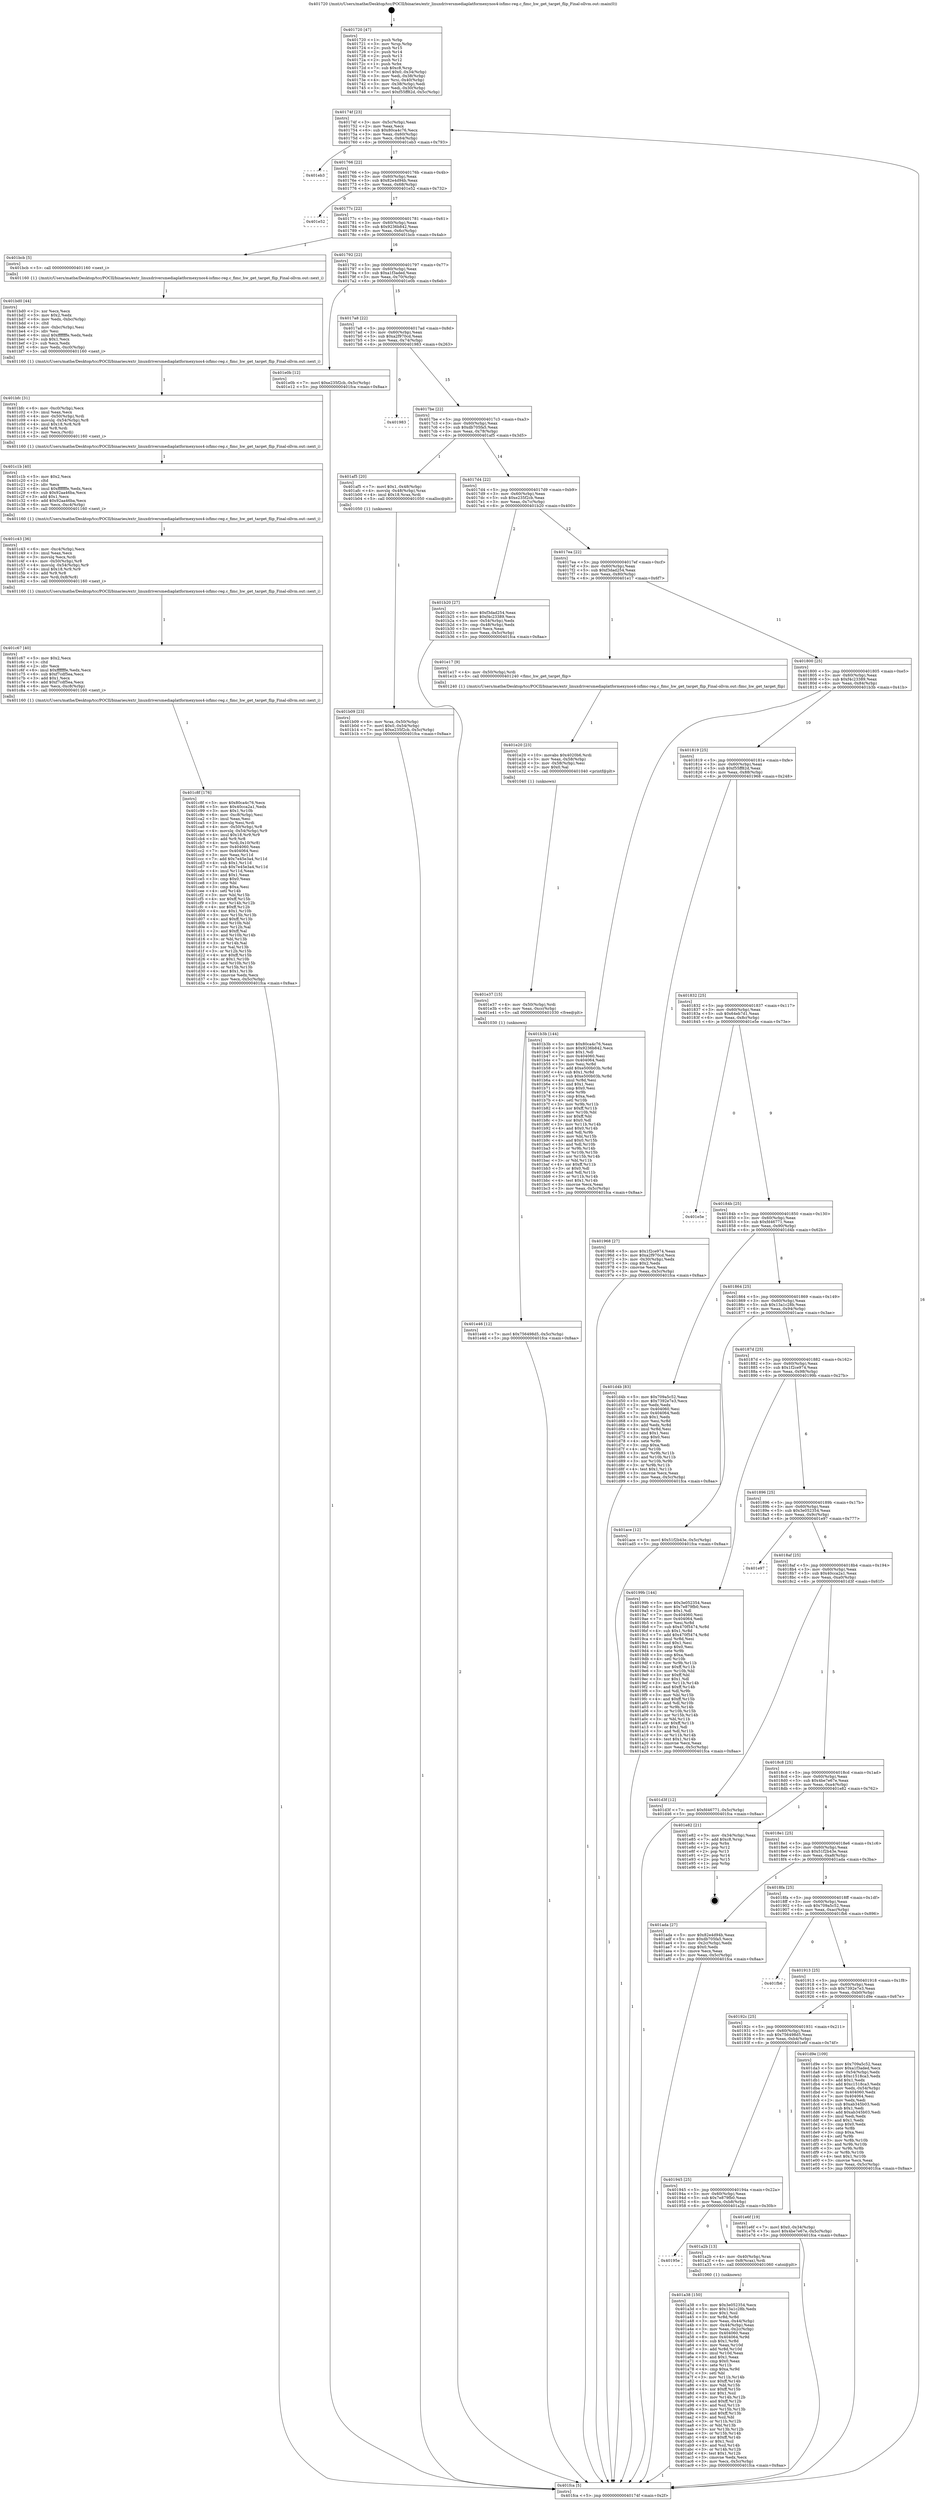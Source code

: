 digraph "0x401720" {
  label = "0x401720 (/mnt/c/Users/mathe/Desktop/tcc/POCII/binaries/extr_linuxdriversmediaplatformexynos4-isfimc-reg.c_fimc_hw_get_target_flip_Final-ollvm.out::main(0))"
  labelloc = "t"
  node[shape=record]

  Entry [label="",width=0.3,height=0.3,shape=circle,fillcolor=black,style=filled]
  "0x40174f" [label="{
     0x40174f [23]\l
     | [instrs]\l
     &nbsp;&nbsp;0x40174f \<+3\>: mov -0x5c(%rbp),%eax\l
     &nbsp;&nbsp;0x401752 \<+2\>: mov %eax,%ecx\l
     &nbsp;&nbsp;0x401754 \<+6\>: sub $0x80ca4c76,%ecx\l
     &nbsp;&nbsp;0x40175a \<+3\>: mov %eax,-0x60(%rbp)\l
     &nbsp;&nbsp;0x40175d \<+3\>: mov %ecx,-0x64(%rbp)\l
     &nbsp;&nbsp;0x401760 \<+6\>: je 0000000000401eb3 \<main+0x793\>\l
  }"]
  "0x401eb3" [label="{
     0x401eb3\l
  }", style=dashed]
  "0x401766" [label="{
     0x401766 [22]\l
     | [instrs]\l
     &nbsp;&nbsp;0x401766 \<+5\>: jmp 000000000040176b \<main+0x4b\>\l
     &nbsp;&nbsp;0x40176b \<+3\>: mov -0x60(%rbp),%eax\l
     &nbsp;&nbsp;0x40176e \<+5\>: sub $0x82e4d94b,%eax\l
     &nbsp;&nbsp;0x401773 \<+3\>: mov %eax,-0x68(%rbp)\l
     &nbsp;&nbsp;0x401776 \<+6\>: je 0000000000401e52 \<main+0x732\>\l
  }"]
  Exit [label="",width=0.3,height=0.3,shape=circle,fillcolor=black,style=filled,peripheries=2]
  "0x401e52" [label="{
     0x401e52\l
  }", style=dashed]
  "0x40177c" [label="{
     0x40177c [22]\l
     | [instrs]\l
     &nbsp;&nbsp;0x40177c \<+5\>: jmp 0000000000401781 \<main+0x61\>\l
     &nbsp;&nbsp;0x401781 \<+3\>: mov -0x60(%rbp),%eax\l
     &nbsp;&nbsp;0x401784 \<+5\>: sub $0x9236b842,%eax\l
     &nbsp;&nbsp;0x401789 \<+3\>: mov %eax,-0x6c(%rbp)\l
     &nbsp;&nbsp;0x40178c \<+6\>: je 0000000000401bcb \<main+0x4ab\>\l
  }"]
  "0x401e46" [label="{
     0x401e46 [12]\l
     | [instrs]\l
     &nbsp;&nbsp;0x401e46 \<+7\>: movl $0x756498d5,-0x5c(%rbp)\l
     &nbsp;&nbsp;0x401e4d \<+5\>: jmp 0000000000401fca \<main+0x8aa\>\l
  }"]
  "0x401bcb" [label="{
     0x401bcb [5]\l
     | [instrs]\l
     &nbsp;&nbsp;0x401bcb \<+5\>: call 0000000000401160 \<next_i\>\l
     | [calls]\l
     &nbsp;&nbsp;0x401160 \{1\} (/mnt/c/Users/mathe/Desktop/tcc/POCII/binaries/extr_linuxdriversmediaplatformexynos4-isfimc-reg.c_fimc_hw_get_target_flip_Final-ollvm.out::next_i)\l
  }"]
  "0x401792" [label="{
     0x401792 [22]\l
     | [instrs]\l
     &nbsp;&nbsp;0x401792 \<+5\>: jmp 0000000000401797 \<main+0x77\>\l
     &nbsp;&nbsp;0x401797 \<+3\>: mov -0x60(%rbp),%eax\l
     &nbsp;&nbsp;0x40179a \<+5\>: sub $0xa1f3aded,%eax\l
     &nbsp;&nbsp;0x40179f \<+3\>: mov %eax,-0x70(%rbp)\l
     &nbsp;&nbsp;0x4017a2 \<+6\>: je 0000000000401e0b \<main+0x6eb\>\l
  }"]
  "0x401e37" [label="{
     0x401e37 [15]\l
     | [instrs]\l
     &nbsp;&nbsp;0x401e37 \<+4\>: mov -0x50(%rbp),%rdi\l
     &nbsp;&nbsp;0x401e3b \<+6\>: mov %eax,-0xcc(%rbp)\l
     &nbsp;&nbsp;0x401e41 \<+5\>: call 0000000000401030 \<free@plt\>\l
     | [calls]\l
     &nbsp;&nbsp;0x401030 \{1\} (unknown)\l
  }"]
  "0x401e0b" [label="{
     0x401e0b [12]\l
     | [instrs]\l
     &nbsp;&nbsp;0x401e0b \<+7\>: movl $0xe235f2cb,-0x5c(%rbp)\l
     &nbsp;&nbsp;0x401e12 \<+5\>: jmp 0000000000401fca \<main+0x8aa\>\l
  }"]
  "0x4017a8" [label="{
     0x4017a8 [22]\l
     | [instrs]\l
     &nbsp;&nbsp;0x4017a8 \<+5\>: jmp 00000000004017ad \<main+0x8d\>\l
     &nbsp;&nbsp;0x4017ad \<+3\>: mov -0x60(%rbp),%eax\l
     &nbsp;&nbsp;0x4017b0 \<+5\>: sub $0xa2f970cd,%eax\l
     &nbsp;&nbsp;0x4017b5 \<+3\>: mov %eax,-0x74(%rbp)\l
     &nbsp;&nbsp;0x4017b8 \<+6\>: je 0000000000401983 \<main+0x263\>\l
  }"]
  "0x401e20" [label="{
     0x401e20 [23]\l
     | [instrs]\l
     &nbsp;&nbsp;0x401e20 \<+10\>: movabs $0x4020b6,%rdi\l
     &nbsp;&nbsp;0x401e2a \<+3\>: mov %eax,-0x58(%rbp)\l
     &nbsp;&nbsp;0x401e2d \<+3\>: mov -0x58(%rbp),%esi\l
     &nbsp;&nbsp;0x401e30 \<+2\>: mov $0x0,%al\l
     &nbsp;&nbsp;0x401e32 \<+5\>: call 0000000000401040 \<printf@plt\>\l
     | [calls]\l
     &nbsp;&nbsp;0x401040 \{1\} (unknown)\l
  }"]
  "0x401983" [label="{
     0x401983\l
  }", style=dashed]
  "0x4017be" [label="{
     0x4017be [22]\l
     | [instrs]\l
     &nbsp;&nbsp;0x4017be \<+5\>: jmp 00000000004017c3 \<main+0xa3\>\l
     &nbsp;&nbsp;0x4017c3 \<+3\>: mov -0x60(%rbp),%eax\l
     &nbsp;&nbsp;0x4017c6 \<+5\>: sub $0xdb705fa5,%eax\l
     &nbsp;&nbsp;0x4017cb \<+3\>: mov %eax,-0x78(%rbp)\l
     &nbsp;&nbsp;0x4017ce \<+6\>: je 0000000000401af5 \<main+0x3d5\>\l
  }"]
  "0x401c8f" [label="{
     0x401c8f [176]\l
     | [instrs]\l
     &nbsp;&nbsp;0x401c8f \<+5\>: mov $0x80ca4c76,%ecx\l
     &nbsp;&nbsp;0x401c94 \<+5\>: mov $0x40cca2a1,%edx\l
     &nbsp;&nbsp;0x401c99 \<+3\>: mov $0x1,%r10b\l
     &nbsp;&nbsp;0x401c9c \<+6\>: mov -0xc8(%rbp),%esi\l
     &nbsp;&nbsp;0x401ca2 \<+3\>: imul %eax,%esi\l
     &nbsp;&nbsp;0x401ca5 \<+3\>: movslq %esi,%rdi\l
     &nbsp;&nbsp;0x401ca8 \<+4\>: mov -0x50(%rbp),%r8\l
     &nbsp;&nbsp;0x401cac \<+4\>: movslq -0x54(%rbp),%r9\l
     &nbsp;&nbsp;0x401cb0 \<+4\>: imul $0x18,%r9,%r9\l
     &nbsp;&nbsp;0x401cb4 \<+3\>: add %r9,%r8\l
     &nbsp;&nbsp;0x401cb7 \<+4\>: mov %rdi,0x10(%r8)\l
     &nbsp;&nbsp;0x401cbb \<+7\>: mov 0x404060,%eax\l
     &nbsp;&nbsp;0x401cc2 \<+7\>: mov 0x404064,%esi\l
     &nbsp;&nbsp;0x401cc9 \<+3\>: mov %eax,%r11d\l
     &nbsp;&nbsp;0x401ccc \<+7\>: add $0x7e45e3a4,%r11d\l
     &nbsp;&nbsp;0x401cd3 \<+4\>: sub $0x1,%r11d\l
     &nbsp;&nbsp;0x401cd7 \<+7\>: sub $0x7e45e3a4,%r11d\l
     &nbsp;&nbsp;0x401cde \<+4\>: imul %r11d,%eax\l
     &nbsp;&nbsp;0x401ce2 \<+3\>: and $0x1,%eax\l
     &nbsp;&nbsp;0x401ce5 \<+3\>: cmp $0x0,%eax\l
     &nbsp;&nbsp;0x401ce8 \<+3\>: sete %bl\l
     &nbsp;&nbsp;0x401ceb \<+3\>: cmp $0xa,%esi\l
     &nbsp;&nbsp;0x401cee \<+4\>: setl %r14b\l
     &nbsp;&nbsp;0x401cf2 \<+3\>: mov %bl,%r15b\l
     &nbsp;&nbsp;0x401cf5 \<+4\>: xor $0xff,%r15b\l
     &nbsp;&nbsp;0x401cf9 \<+3\>: mov %r14b,%r12b\l
     &nbsp;&nbsp;0x401cfc \<+4\>: xor $0xff,%r12b\l
     &nbsp;&nbsp;0x401d00 \<+4\>: xor $0x1,%r10b\l
     &nbsp;&nbsp;0x401d04 \<+3\>: mov %r15b,%r13b\l
     &nbsp;&nbsp;0x401d07 \<+4\>: and $0xff,%r13b\l
     &nbsp;&nbsp;0x401d0b \<+3\>: and %r10b,%bl\l
     &nbsp;&nbsp;0x401d0e \<+3\>: mov %r12b,%al\l
     &nbsp;&nbsp;0x401d11 \<+2\>: and $0xff,%al\l
     &nbsp;&nbsp;0x401d13 \<+3\>: and %r10b,%r14b\l
     &nbsp;&nbsp;0x401d16 \<+3\>: or %bl,%r13b\l
     &nbsp;&nbsp;0x401d19 \<+3\>: or %r14b,%al\l
     &nbsp;&nbsp;0x401d1c \<+3\>: xor %al,%r13b\l
     &nbsp;&nbsp;0x401d1f \<+3\>: or %r12b,%r15b\l
     &nbsp;&nbsp;0x401d22 \<+4\>: xor $0xff,%r15b\l
     &nbsp;&nbsp;0x401d26 \<+4\>: or $0x1,%r10b\l
     &nbsp;&nbsp;0x401d2a \<+3\>: and %r10b,%r15b\l
     &nbsp;&nbsp;0x401d2d \<+3\>: or %r15b,%r13b\l
     &nbsp;&nbsp;0x401d30 \<+4\>: test $0x1,%r13b\l
     &nbsp;&nbsp;0x401d34 \<+3\>: cmovne %edx,%ecx\l
     &nbsp;&nbsp;0x401d37 \<+3\>: mov %ecx,-0x5c(%rbp)\l
     &nbsp;&nbsp;0x401d3a \<+5\>: jmp 0000000000401fca \<main+0x8aa\>\l
  }"]
  "0x401af5" [label="{
     0x401af5 [20]\l
     | [instrs]\l
     &nbsp;&nbsp;0x401af5 \<+7\>: movl $0x1,-0x48(%rbp)\l
     &nbsp;&nbsp;0x401afc \<+4\>: movslq -0x48(%rbp),%rax\l
     &nbsp;&nbsp;0x401b00 \<+4\>: imul $0x18,%rax,%rdi\l
     &nbsp;&nbsp;0x401b04 \<+5\>: call 0000000000401050 \<malloc@plt\>\l
     | [calls]\l
     &nbsp;&nbsp;0x401050 \{1\} (unknown)\l
  }"]
  "0x4017d4" [label="{
     0x4017d4 [22]\l
     | [instrs]\l
     &nbsp;&nbsp;0x4017d4 \<+5\>: jmp 00000000004017d9 \<main+0xb9\>\l
     &nbsp;&nbsp;0x4017d9 \<+3\>: mov -0x60(%rbp),%eax\l
     &nbsp;&nbsp;0x4017dc \<+5\>: sub $0xe235f2cb,%eax\l
     &nbsp;&nbsp;0x4017e1 \<+3\>: mov %eax,-0x7c(%rbp)\l
     &nbsp;&nbsp;0x4017e4 \<+6\>: je 0000000000401b20 \<main+0x400\>\l
  }"]
  "0x401c67" [label="{
     0x401c67 [40]\l
     | [instrs]\l
     &nbsp;&nbsp;0x401c67 \<+5\>: mov $0x2,%ecx\l
     &nbsp;&nbsp;0x401c6c \<+1\>: cltd\l
     &nbsp;&nbsp;0x401c6d \<+2\>: idiv %ecx\l
     &nbsp;&nbsp;0x401c6f \<+6\>: imul $0xfffffffe,%edx,%ecx\l
     &nbsp;&nbsp;0x401c75 \<+6\>: sub $0xf7cdf5ea,%ecx\l
     &nbsp;&nbsp;0x401c7b \<+3\>: add $0x1,%ecx\l
     &nbsp;&nbsp;0x401c7e \<+6\>: add $0xf7cdf5ea,%ecx\l
     &nbsp;&nbsp;0x401c84 \<+6\>: mov %ecx,-0xc8(%rbp)\l
     &nbsp;&nbsp;0x401c8a \<+5\>: call 0000000000401160 \<next_i\>\l
     | [calls]\l
     &nbsp;&nbsp;0x401160 \{1\} (/mnt/c/Users/mathe/Desktop/tcc/POCII/binaries/extr_linuxdriversmediaplatformexynos4-isfimc-reg.c_fimc_hw_get_target_flip_Final-ollvm.out::next_i)\l
  }"]
  "0x401b20" [label="{
     0x401b20 [27]\l
     | [instrs]\l
     &nbsp;&nbsp;0x401b20 \<+5\>: mov $0xf3dad254,%eax\l
     &nbsp;&nbsp;0x401b25 \<+5\>: mov $0xf4c23389,%ecx\l
     &nbsp;&nbsp;0x401b2a \<+3\>: mov -0x54(%rbp),%edx\l
     &nbsp;&nbsp;0x401b2d \<+3\>: cmp -0x48(%rbp),%edx\l
     &nbsp;&nbsp;0x401b30 \<+3\>: cmovl %ecx,%eax\l
     &nbsp;&nbsp;0x401b33 \<+3\>: mov %eax,-0x5c(%rbp)\l
     &nbsp;&nbsp;0x401b36 \<+5\>: jmp 0000000000401fca \<main+0x8aa\>\l
  }"]
  "0x4017ea" [label="{
     0x4017ea [22]\l
     | [instrs]\l
     &nbsp;&nbsp;0x4017ea \<+5\>: jmp 00000000004017ef \<main+0xcf\>\l
     &nbsp;&nbsp;0x4017ef \<+3\>: mov -0x60(%rbp),%eax\l
     &nbsp;&nbsp;0x4017f2 \<+5\>: sub $0xf3dad254,%eax\l
     &nbsp;&nbsp;0x4017f7 \<+3\>: mov %eax,-0x80(%rbp)\l
     &nbsp;&nbsp;0x4017fa \<+6\>: je 0000000000401e17 \<main+0x6f7\>\l
  }"]
  "0x401c43" [label="{
     0x401c43 [36]\l
     | [instrs]\l
     &nbsp;&nbsp;0x401c43 \<+6\>: mov -0xc4(%rbp),%ecx\l
     &nbsp;&nbsp;0x401c49 \<+3\>: imul %eax,%ecx\l
     &nbsp;&nbsp;0x401c4c \<+3\>: movslq %ecx,%rdi\l
     &nbsp;&nbsp;0x401c4f \<+4\>: mov -0x50(%rbp),%r8\l
     &nbsp;&nbsp;0x401c53 \<+4\>: movslq -0x54(%rbp),%r9\l
     &nbsp;&nbsp;0x401c57 \<+4\>: imul $0x18,%r9,%r9\l
     &nbsp;&nbsp;0x401c5b \<+3\>: add %r9,%r8\l
     &nbsp;&nbsp;0x401c5e \<+4\>: mov %rdi,0x8(%r8)\l
     &nbsp;&nbsp;0x401c62 \<+5\>: call 0000000000401160 \<next_i\>\l
     | [calls]\l
     &nbsp;&nbsp;0x401160 \{1\} (/mnt/c/Users/mathe/Desktop/tcc/POCII/binaries/extr_linuxdriversmediaplatformexynos4-isfimc-reg.c_fimc_hw_get_target_flip_Final-ollvm.out::next_i)\l
  }"]
  "0x401e17" [label="{
     0x401e17 [9]\l
     | [instrs]\l
     &nbsp;&nbsp;0x401e17 \<+4\>: mov -0x50(%rbp),%rdi\l
     &nbsp;&nbsp;0x401e1b \<+5\>: call 0000000000401240 \<fimc_hw_get_target_flip\>\l
     | [calls]\l
     &nbsp;&nbsp;0x401240 \{1\} (/mnt/c/Users/mathe/Desktop/tcc/POCII/binaries/extr_linuxdriversmediaplatformexynos4-isfimc-reg.c_fimc_hw_get_target_flip_Final-ollvm.out::fimc_hw_get_target_flip)\l
  }"]
  "0x401800" [label="{
     0x401800 [25]\l
     | [instrs]\l
     &nbsp;&nbsp;0x401800 \<+5\>: jmp 0000000000401805 \<main+0xe5\>\l
     &nbsp;&nbsp;0x401805 \<+3\>: mov -0x60(%rbp),%eax\l
     &nbsp;&nbsp;0x401808 \<+5\>: sub $0xf4c23389,%eax\l
     &nbsp;&nbsp;0x40180d \<+6\>: mov %eax,-0x84(%rbp)\l
     &nbsp;&nbsp;0x401813 \<+6\>: je 0000000000401b3b \<main+0x41b\>\l
  }"]
  "0x401c1b" [label="{
     0x401c1b [40]\l
     | [instrs]\l
     &nbsp;&nbsp;0x401c1b \<+5\>: mov $0x2,%ecx\l
     &nbsp;&nbsp;0x401c20 \<+1\>: cltd\l
     &nbsp;&nbsp;0x401c21 \<+2\>: idiv %ecx\l
     &nbsp;&nbsp;0x401c23 \<+6\>: imul $0xfffffffe,%edx,%ecx\l
     &nbsp;&nbsp;0x401c29 \<+6\>: sub $0x92aa46ba,%ecx\l
     &nbsp;&nbsp;0x401c2f \<+3\>: add $0x1,%ecx\l
     &nbsp;&nbsp;0x401c32 \<+6\>: add $0x92aa46ba,%ecx\l
     &nbsp;&nbsp;0x401c38 \<+6\>: mov %ecx,-0xc4(%rbp)\l
     &nbsp;&nbsp;0x401c3e \<+5\>: call 0000000000401160 \<next_i\>\l
     | [calls]\l
     &nbsp;&nbsp;0x401160 \{1\} (/mnt/c/Users/mathe/Desktop/tcc/POCII/binaries/extr_linuxdriversmediaplatformexynos4-isfimc-reg.c_fimc_hw_get_target_flip_Final-ollvm.out::next_i)\l
  }"]
  "0x401b3b" [label="{
     0x401b3b [144]\l
     | [instrs]\l
     &nbsp;&nbsp;0x401b3b \<+5\>: mov $0x80ca4c76,%eax\l
     &nbsp;&nbsp;0x401b40 \<+5\>: mov $0x9236b842,%ecx\l
     &nbsp;&nbsp;0x401b45 \<+2\>: mov $0x1,%dl\l
     &nbsp;&nbsp;0x401b47 \<+7\>: mov 0x404060,%esi\l
     &nbsp;&nbsp;0x401b4e \<+7\>: mov 0x404064,%edi\l
     &nbsp;&nbsp;0x401b55 \<+3\>: mov %esi,%r8d\l
     &nbsp;&nbsp;0x401b58 \<+7\>: add $0xe500b03b,%r8d\l
     &nbsp;&nbsp;0x401b5f \<+4\>: sub $0x1,%r8d\l
     &nbsp;&nbsp;0x401b63 \<+7\>: sub $0xe500b03b,%r8d\l
     &nbsp;&nbsp;0x401b6a \<+4\>: imul %r8d,%esi\l
     &nbsp;&nbsp;0x401b6e \<+3\>: and $0x1,%esi\l
     &nbsp;&nbsp;0x401b71 \<+3\>: cmp $0x0,%esi\l
     &nbsp;&nbsp;0x401b74 \<+4\>: sete %r9b\l
     &nbsp;&nbsp;0x401b78 \<+3\>: cmp $0xa,%edi\l
     &nbsp;&nbsp;0x401b7b \<+4\>: setl %r10b\l
     &nbsp;&nbsp;0x401b7f \<+3\>: mov %r9b,%r11b\l
     &nbsp;&nbsp;0x401b82 \<+4\>: xor $0xff,%r11b\l
     &nbsp;&nbsp;0x401b86 \<+3\>: mov %r10b,%bl\l
     &nbsp;&nbsp;0x401b89 \<+3\>: xor $0xff,%bl\l
     &nbsp;&nbsp;0x401b8c \<+3\>: xor $0x0,%dl\l
     &nbsp;&nbsp;0x401b8f \<+3\>: mov %r11b,%r14b\l
     &nbsp;&nbsp;0x401b92 \<+4\>: and $0x0,%r14b\l
     &nbsp;&nbsp;0x401b96 \<+3\>: and %dl,%r9b\l
     &nbsp;&nbsp;0x401b99 \<+3\>: mov %bl,%r15b\l
     &nbsp;&nbsp;0x401b9c \<+4\>: and $0x0,%r15b\l
     &nbsp;&nbsp;0x401ba0 \<+3\>: and %dl,%r10b\l
     &nbsp;&nbsp;0x401ba3 \<+3\>: or %r9b,%r14b\l
     &nbsp;&nbsp;0x401ba6 \<+3\>: or %r10b,%r15b\l
     &nbsp;&nbsp;0x401ba9 \<+3\>: xor %r15b,%r14b\l
     &nbsp;&nbsp;0x401bac \<+3\>: or %bl,%r11b\l
     &nbsp;&nbsp;0x401baf \<+4\>: xor $0xff,%r11b\l
     &nbsp;&nbsp;0x401bb3 \<+3\>: or $0x0,%dl\l
     &nbsp;&nbsp;0x401bb6 \<+3\>: and %dl,%r11b\l
     &nbsp;&nbsp;0x401bb9 \<+3\>: or %r11b,%r14b\l
     &nbsp;&nbsp;0x401bbc \<+4\>: test $0x1,%r14b\l
     &nbsp;&nbsp;0x401bc0 \<+3\>: cmovne %ecx,%eax\l
     &nbsp;&nbsp;0x401bc3 \<+3\>: mov %eax,-0x5c(%rbp)\l
     &nbsp;&nbsp;0x401bc6 \<+5\>: jmp 0000000000401fca \<main+0x8aa\>\l
  }"]
  "0x401819" [label="{
     0x401819 [25]\l
     | [instrs]\l
     &nbsp;&nbsp;0x401819 \<+5\>: jmp 000000000040181e \<main+0xfe\>\l
     &nbsp;&nbsp;0x40181e \<+3\>: mov -0x60(%rbp),%eax\l
     &nbsp;&nbsp;0x401821 \<+5\>: sub $0xf55ff82d,%eax\l
     &nbsp;&nbsp;0x401826 \<+6\>: mov %eax,-0x88(%rbp)\l
     &nbsp;&nbsp;0x40182c \<+6\>: je 0000000000401968 \<main+0x248\>\l
  }"]
  "0x401bfc" [label="{
     0x401bfc [31]\l
     | [instrs]\l
     &nbsp;&nbsp;0x401bfc \<+6\>: mov -0xc0(%rbp),%ecx\l
     &nbsp;&nbsp;0x401c02 \<+3\>: imul %eax,%ecx\l
     &nbsp;&nbsp;0x401c05 \<+4\>: mov -0x50(%rbp),%rdi\l
     &nbsp;&nbsp;0x401c09 \<+4\>: movslq -0x54(%rbp),%r8\l
     &nbsp;&nbsp;0x401c0d \<+4\>: imul $0x18,%r8,%r8\l
     &nbsp;&nbsp;0x401c11 \<+3\>: add %r8,%rdi\l
     &nbsp;&nbsp;0x401c14 \<+2\>: mov %ecx,(%rdi)\l
     &nbsp;&nbsp;0x401c16 \<+5\>: call 0000000000401160 \<next_i\>\l
     | [calls]\l
     &nbsp;&nbsp;0x401160 \{1\} (/mnt/c/Users/mathe/Desktop/tcc/POCII/binaries/extr_linuxdriversmediaplatformexynos4-isfimc-reg.c_fimc_hw_get_target_flip_Final-ollvm.out::next_i)\l
  }"]
  "0x401968" [label="{
     0x401968 [27]\l
     | [instrs]\l
     &nbsp;&nbsp;0x401968 \<+5\>: mov $0x1f2ce974,%eax\l
     &nbsp;&nbsp;0x40196d \<+5\>: mov $0xa2f970cd,%ecx\l
     &nbsp;&nbsp;0x401972 \<+3\>: mov -0x30(%rbp),%edx\l
     &nbsp;&nbsp;0x401975 \<+3\>: cmp $0x2,%edx\l
     &nbsp;&nbsp;0x401978 \<+3\>: cmovne %ecx,%eax\l
     &nbsp;&nbsp;0x40197b \<+3\>: mov %eax,-0x5c(%rbp)\l
     &nbsp;&nbsp;0x40197e \<+5\>: jmp 0000000000401fca \<main+0x8aa\>\l
  }"]
  "0x401832" [label="{
     0x401832 [25]\l
     | [instrs]\l
     &nbsp;&nbsp;0x401832 \<+5\>: jmp 0000000000401837 \<main+0x117\>\l
     &nbsp;&nbsp;0x401837 \<+3\>: mov -0x60(%rbp),%eax\l
     &nbsp;&nbsp;0x40183a \<+5\>: sub $0x64eb7d1,%eax\l
     &nbsp;&nbsp;0x40183f \<+6\>: mov %eax,-0x8c(%rbp)\l
     &nbsp;&nbsp;0x401845 \<+6\>: je 0000000000401e5e \<main+0x73e\>\l
  }"]
  "0x401fca" [label="{
     0x401fca [5]\l
     | [instrs]\l
     &nbsp;&nbsp;0x401fca \<+5\>: jmp 000000000040174f \<main+0x2f\>\l
  }"]
  "0x401720" [label="{
     0x401720 [47]\l
     | [instrs]\l
     &nbsp;&nbsp;0x401720 \<+1\>: push %rbp\l
     &nbsp;&nbsp;0x401721 \<+3\>: mov %rsp,%rbp\l
     &nbsp;&nbsp;0x401724 \<+2\>: push %r15\l
     &nbsp;&nbsp;0x401726 \<+2\>: push %r14\l
     &nbsp;&nbsp;0x401728 \<+2\>: push %r13\l
     &nbsp;&nbsp;0x40172a \<+2\>: push %r12\l
     &nbsp;&nbsp;0x40172c \<+1\>: push %rbx\l
     &nbsp;&nbsp;0x40172d \<+7\>: sub $0xc8,%rsp\l
     &nbsp;&nbsp;0x401734 \<+7\>: movl $0x0,-0x34(%rbp)\l
     &nbsp;&nbsp;0x40173b \<+3\>: mov %edi,-0x38(%rbp)\l
     &nbsp;&nbsp;0x40173e \<+4\>: mov %rsi,-0x40(%rbp)\l
     &nbsp;&nbsp;0x401742 \<+3\>: mov -0x38(%rbp),%edi\l
     &nbsp;&nbsp;0x401745 \<+3\>: mov %edi,-0x30(%rbp)\l
     &nbsp;&nbsp;0x401748 \<+7\>: movl $0xf55ff82d,-0x5c(%rbp)\l
  }"]
  "0x401bd0" [label="{
     0x401bd0 [44]\l
     | [instrs]\l
     &nbsp;&nbsp;0x401bd0 \<+2\>: xor %ecx,%ecx\l
     &nbsp;&nbsp;0x401bd2 \<+5\>: mov $0x2,%edx\l
     &nbsp;&nbsp;0x401bd7 \<+6\>: mov %edx,-0xbc(%rbp)\l
     &nbsp;&nbsp;0x401bdd \<+1\>: cltd\l
     &nbsp;&nbsp;0x401bde \<+6\>: mov -0xbc(%rbp),%esi\l
     &nbsp;&nbsp;0x401be4 \<+2\>: idiv %esi\l
     &nbsp;&nbsp;0x401be6 \<+6\>: imul $0xfffffffe,%edx,%edx\l
     &nbsp;&nbsp;0x401bec \<+3\>: sub $0x1,%ecx\l
     &nbsp;&nbsp;0x401bef \<+2\>: sub %ecx,%edx\l
     &nbsp;&nbsp;0x401bf1 \<+6\>: mov %edx,-0xc0(%rbp)\l
     &nbsp;&nbsp;0x401bf7 \<+5\>: call 0000000000401160 \<next_i\>\l
     | [calls]\l
     &nbsp;&nbsp;0x401160 \{1\} (/mnt/c/Users/mathe/Desktop/tcc/POCII/binaries/extr_linuxdriversmediaplatformexynos4-isfimc-reg.c_fimc_hw_get_target_flip_Final-ollvm.out::next_i)\l
  }"]
  "0x401e5e" [label="{
     0x401e5e\l
  }", style=dashed]
  "0x40184b" [label="{
     0x40184b [25]\l
     | [instrs]\l
     &nbsp;&nbsp;0x40184b \<+5\>: jmp 0000000000401850 \<main+0x130\>\l
     &nbsp;&nbsp;0x401850 \<+3\>: mov -0x60(%rbp),%eax\l
     &nbsp;&nbsp;0x401853 \<+5\>: sub $0xfd46771,%eax\l
     &nbsp;&nbsp;0x401858 \<+6\>: mov %eax,-0x90(%rbp)\l
     &nbsp;&nbsp;0x40185e \<+6\>: je 0000000000401d4b \<main+0x62b\>\l
  }"]
  "0x401b09" [label="{
     0x401b09 [23]\l
     | [instrs]\l
     &nbsp;&nbsp;0x401b09 \<+4\>: mov %rax,-0x50(%rbp)\l
     &nbsp;&nbsp;0x401b0d \<+7\>: movl $0x0,-0x54(%rbp)\l
     &nbsp;&nbsp;0x401b14 \<+7\>: movl $0xe235f2cb,-0x5c(%rbp)\l
     &nbsp;&nbsp;0x401b1b \<+5\>: jmp 0000000000401fca \<main+0x8aa\>\l
  }"]
  "0x401d4b" [label="{
     0x401d4b [83]\l
     | [instrs]\l
     &nbsp;&nbsp;0x401d4b \<+5\>: mov $0x709a5c52,%eax\l
     &nbsp;&nbsp;0x401d50 \<+5\>: mov $0x7392e7e3,%ecx\l
     &nbsp;&nbsp;0x401d55 \<+2\>: xor %edx,%edx\l
     &nbsp;&nbsp;0x401d57 \<+7\>: mov 0x404060,%esi\l
     &nbsp;&nbsp;0x401d5e \<+7\>: mov 0x404064,%edi\l
     &nbsp;&nbsp;0x401d65 \<+3\>: sub $0x1,%edx\l
     &nbsp;&nbsp;0x401d68 \<+3\>: mov %esi,%r8d\l
     &nbsp;&nbsp;0x401d6b \<+3\>: add %edx,%r8d\l
     &nbsp;&nbsp;0x401d6e \<+4\>: imul %r8d,%esi\l
     &nbsp;&nbsp;0x401d72 \<+3\>: and $0x1,%esi\l
     &nbsp;&nbsp;0x401d75 \<+3\>: cmp $0x0,%esi\l
     &nbsp;&nbsp;0x401d78 \<+4\>: sete %r9b\l
     &nbsp;&nbsp;0x401d7c \<+3\>: cmp $0xa,%edi\l
     &nbsp;&nbsp;0x401d7f \<+4\>: setl %r10b\l
     &nbsp;&nbsp;0x401d83 \<+3\>: mov %r9b,%r11b\l
     &nbsp;&nbsp;0x401d86 \<+3\>: and %r10b,%r11b\l
     &nbsp;&nbsp;0x401d89 \<+3\>: xor %r10b,%r9b\l
     &nbsp;&nbsp;0x401d8c \<+3\>: or %r9b,%r11b\l
     &nbsp;&nbsp;0x401d8f \<+4\>: test $0x1,%r11b\l
     &nbsp;&nbsp;0x401d93 \<+3\>: cmovne %ecx,%eax\l
     &nbsp;&nbsp;0x401d96 \<+3\>: mov %eax,-0x5c(%rbp)\l
     &nbsp;&nbsp;0x401d99 \<+5\>: jmp 0000000000401fca \<main+0x8aa\>\l
  }"]
  "0x401864" [label="{
     0x401864 [25]\l
     | [instrs]\l
     &nbsp;&nbsp;0x401864 \<+5\>: jmp 0000000000401869 \<main+0x149\>\l
     &nbsp;&nbsp;0x401869 \<+3\>: mov -0x60(%rbp),%eax\l
     &nbsp;&nbsp;0x40186c \<+5\>: sub $0x13a1c28b,%eax\l
     &nbsp;&nbsp;0x401871 \<+6\>: mov %eax,-0x94(%rbp)\l
     &nbsp;&nbsp;0x401877 \<+6\>: je 0000000000401ace \<main+0x3ae\>\l
  }"]
  "0x401a38" [label="{
     0x401a38 [150]\l
     | [instrs]\l
     &nbsp;&nbsp;0x401a38 \<+5\>: mov $0x3e052354,%ecx\l
     &nbsp;&nbsp;0x401a3d \<+5\>: mov $0x13a1c28b,%edx\l
     &nbsp;&nbsp;0x401a42 \<+3\>: mov $0x1,%sil\l
     &nbsp;&nbsp;0x401a45 \<+3\>: xor %r8d,%r8d\l
     &nbsp;&nbsp;0x401a48 \<+3\>: mov %eax,-0x44(%rbp)\l
     &nbsp;&nbsp;0x401a4b \<+3\>: mov -0x44(%rbp),%eax\l
     &nbsp;&nbsp;0x401a4e \<+3\>: mov %eax,-0x2c(%rbp)\l
     &nbsp;&nbsp;0x401a51 \<+7\>: mov 0x404060,%eax\l
     &nbsp;&nbsp;0x401a58 \<+8\>: mov 0x404064,%r9d\l
     &nbsp;&nbsp;0x401a60 \<+4\>: sub $0x1,%r8d\l
     &nbsp;&nbsp;0x401a64 \<+3\>: mov %eax,%r10d\l
     &nbsp;&nbsp;0x401a67 \<+3\>: add %r8d,%r10d\l
     &nbsp;&nbsp;0x401a6a \<+4\>: imul %r10d,%eax\l
     &nbsp;&nbsp;0x401a6e \<+3\>: and $0x1,%eax\l
     &nbsp;&nbsp;0x401a71 \<+3\>: cmp $0x0,%eax\l
     &nbsp;&nbsp;0x401a74 \<+4\>: sete %r11b\l
     &nbsp;&nbsp;0x401a78 \<+4\>: cmp $0xa,%r9d\l
     &nbsp;&nbsp;0x401a7c \<+3\>: setl %bl\l
     &nbsp;&nbsp;0x401a7f \<+3\>: mov %r11b,%r14b\l
     &nbsp;&nbsp;0x401a82 \<+4\>: xor $0xff,%r14b\l
     &nbsp;&nbsp;0x401a86 \<+3\>: mov %bl,%r15b\l
     &nbsp;&nbsp;0x401a89 \<+4\>: xor $0xff,%r15b\l
     &nbsp;&nbsp;0x401a8d \<+4\>: xor $0x1,%sil\l
     &nbsp;&nbsp;0x401a91 \<+3\>: mov %r14b,%r12b\l
     &nbsp;&nbsp;0x401a94 \<+4\>: and $0xff,%r12b\l
     &nbsp;&nbsp;0x401a98 \<+3\>: and %sil,%r11b\l
     &nbsp;&nbsp;0x401a9b \<+3\>: mov %r15b,%r13b\l
     &nbsp;&nbsp;0x401a9e \<+4\>: and $0xff,%r13b\l
     &nbsp;&nbsp;0x401aa2 \<+3\>: and %sil,%bl\l
     &nbsp;&nbsp;0x401aa5 \<+3\>: or %r11b,%r12b\l
     &nbsp;&nbsp;0x401aa8 \<+3\>: or %bl,%r13b\l
     &nbsp;&nbsp;0x401aab \<+3\>: xor %r13b,%r12b\l
     &nbsp;&nbsp;0x401aae \<+3\>: or %r15b,%r14b\l
     &nbsp;&nbsp;0x401ab1 \<+4\>: xor $0xff,%r14b\l
     &nbsp;&nbsp;0x401ab5 \<+4\>: or $0x1,%sil\l
     &nbsp;&nbsp;0x401ab9 \<+3\>: and %sil,%r14b\l
     &nbsp;&nbsp;0x401abc \<+3\>: or %r14b,%r12b\l
     &nbsp;&nbsp;0x401abf \<+4\>: test $0x1,%r12b\l
     &nbsp;&nbsp;0x401ac3 \<+3\>: cmovne %edx,%ecx\l
     &nbsp;&nbsp;0x401ac6 \<+3\>: mov %ecx,-0x5c(%rbp)\l
     &nbsp;&nbsp;0x401ac9 \<+5\>: jmp 0000000000401fca \<main+0x8aa\>\l
  }"]
  "0x401ace" [label="{
     0x401ace [12]\l
     | [instrs]\l
     &nbsp;&nbsp;0x401ace \<+7\>: movl $0x51f2b43e,-0x5c(%rbp)\l
     &nbsp;&nbsp;0x401ad5 \<+5\>: jmp 0000000000401fca \<main+0x8aa\>\l
  }"]
  "0x40187d" [label="{
     0x40187d [25]\l
     | [instrs]\l
     &nbsp;&nbsp;0x40187d \<+5\>: jmp 0000000000401882 \<main+0x162\>\l
     &nbsp;&nbsp;0x401882 \<+3\>: mov -0x60(%rbp),%eax\l
     &nbsp;&nbsp;0x401885 \<+5\>: sub $0x1f2ce974,%eax\l
     &nbsp;&nbsp;0x40188a \<+6\>: mov %eax,-0x98(%rbp)\l
     &nbsp;&nbsp;0x401890 \<+6\>: je 000000000040199b \<main+0x27b\>\l
  }"]
  "0x40195e" [label="{
     0x40195e\l
  }", style=dashed]
  "0x40199b" [label="{
     0x40199b [144]\l
     | [instrs]\l
     &nbsp;&nbsp;0x40199b \<+5\>: mov $0x3e052354,%eax\l
     &nbsp;&nbsp;0x4019a0 \<+5\>: mov $0x7e879fb0,%ecx\l
     &nbsp;&nbsp;0x4019a5 \<+2\>: mov $0x1,%dl\l
     &nbsp;&nbsp;0x4019a7 \<+7\>: mov 0x404060,%esi\l
     &nbsp;&nbsp;0x4019ae \<+7\>: mov 0x404064,%edi\l
     &nbsp;&nbsp;0x4019b5 \<+3\>: mov %esi,%r8d\l
     &nbsp;&nbsp;0x4019b8 \<+7\>: sub $0x470f5474,%r8d\l
     &nbsp;&nbsp;0x4019bf \<+4\>: sub $0x1,%r8d\l
     &nbsp;&nbsp;0x4019c3 \<+7\>: add $0x470f5474,%r8d\l
     &nbsp;&nbsp;0x4019ca \<+4\>: imul %r8d,%esi\l
     &nbsp;&nbsp;0x4019ce \<+3\>: and $0x1,%esi\l
     &nbsp;&nbsp;0x4019d1 \<+3\>: cmp $0x0,%esi\l
     &nbsp;&nbsp;0x4019d4 \<+4\>: sete %r9b\l
     &nbsp;&nbsp;0x4019d8 \<+3\>: cmp $0xa,%edi\l
     &nbsp;&nbsp;0x4019db \<+4\>: setl %r10b\l
     &nbsp;&nbsp;0x4019df \<+3\>: mov %r9b,%r11b\l
     &nbsp;&nbsp;0x4019e2 \<+4\>: xor $0xff,%r11b\l
     &nbsp;&nbsp;0x4019e6 \<+3\>: mov %r10b,%bl\l
     &nbsp;&nbsp;0x4019e9 \<+3\>: xor $0xff,%bl\l
     &nbsp;&nbsp;0x4019ec \<+3\>: xor $0x1,%dl\l
     &nbsp;&nbsp;0x4019ef \<+3\>: mov %r11b,%r14b\l
     &nbsp;&nbsp;0x4019f2 \<+4\>: and $0xff,%r14b\l
     &nbsp;&nbsp;0x4019f6 \<+3\>: and %dl,%r9b\l
     &nbsp;&nbsp;0x4019f9 \<+3\>: mov %bl,%r15b\l
     &nbsp;&nbsp;0x4019fc \<+4\>: and $0xff,%r15b\l
     &nbsp;&nbsp;0x401a00 \<+3\>: and %dl,%r10b\l
     &nbsp;&nbsp;0x401a03 \<+3\>: or %r9b,%r14b\l
     &nbsp;&nbsp;0x401a06 \<+3\>: or %r10b,%r15b\l
     &nbsp;&nbsp;0x401a09 \<+3\>: xor %r15b,%r14b\l
     &nbsp;&nbsp;0x401a0c \<+3\>: or %bl,%r11b\l
     &nbsp;&nbsp;0x401a0f \<+4\>: xor $0xff,%r11b\l
     &nbsp;&nbsp;0x401a13 \<+3\>: or $0x1,%dl\l
     &nbsp;&nbsp;0x401a16 \<+3\>: and %dl,%r11b\l
     &nbsp;&nbsp;0x401a19 \<+3\>: or %r11b,%r14b\l
     &nbsp;&nbsp;0x401a1c \<+4\>: test $0x1,%r14b\l
     &nbsp;&nbsp;0x401a20 \<+3\>: cmovne %ecx,%eax\l
     &nbsp;&nbsp;0x401a23 \<+3\>: mov %eax,-0x5c(%rbp)\l
     &nbsp;&nbsp;0x401a26 \<+5\>: jmp 0000000000401fca \<main+0x8aa\>\l
  }"]
  "0x401896" [label="{
     0x401896 [25]\l
     | [instrs]\l
     &nbsp;&nbsp;0x401896 \<+5\>: jmp 000000000040189b \<main+0x17b\>\l
     &nbsp;&nbsp;0x40189b \<+3\>: mov -0x60(%rbp),%eax\l
     &nbsp;&nbsp;0x40189e \<+5\>: sub $0x3e052354,%eax\l
     &nbsp;&nbsp;0x4018a3 \<+6\>: mov %eax,-0x9c(%rbp)\l
     &nbsp;&nbsp;0x4018a9 \<+6\>: je 0000000000401e97 \<main+0x777\>\l
  }"]
  "0x401a2b" [label="{
     0x401a2b [13]\l
     | [instrs]\l
     &nbsp;&nbsp;0x401a2b \<+4\>: mov -0x40(%rbp),%rax\l
     &nbsp;&nbsp;0x401a2f \<+4\>: mov 0x8(%rax),%rdi\l
     &nbsp;&nbsp;0x401a33 \<+5\>: call 0000000000401060 \<atoi@plt\>\l
     | [calls]\l
     &nbsp;&nbsp;0x401060 \{1\} (unknown)\l
  }"]
  "0x401e97" [label="{
     0x401e97\l
  }", style=dashed]
  "0x4018af" [label="{
     0x4018af [25]\l
     | [instrs]\l
     &nbsp;&nbsp;0x4018af \<+5\>: jmp 00000000004018b4 \<main+0x194\>\l
     &nbsp;&nbsp;0x4018b4 \<+3\>: mov -0x60(%rbp),%eax\l
     &nbsp;&nbsp;0x4018b7 \<+5\>: sub $0x40cca2a1,%eax\l
     &nbsp;&nbsp;0x4018bc \<+6\>: mov %eax,-0xa0(%rbp)\l
     &nbsp;&nbsp;0x4018c2 \<+6\>: je 0000000000401d3f \<main+0x61f\>\l
  }"]
  "0x401945" [label="{
     0x401945 [25]\l
     | [instrs]\l
     &nbsp;&nbsp;0x401945 \<+5\>: jmp 000000000040194a \<main+0x22a\>\l
     &nbsp;&nbsp;0x40194a \<+3\>: mov -0x60(%rbp),%eax\l
     &nbsp;&nbsp;0x40194d \<+5\>: sub $0x7e879fb0,%eax\l
     &nbsp;&nbsp;0x401952 \<+6\>: mov %eax,-0xb8(%rbp)\l
     &nbsp;&nbsp;0x401958 \<+6\>: je 0000000000401a2b \<main+0x30b\>\l
  }"]
  "0x401d3f" [label="{
     0x401d3f [12]\l
     | [instrs]\l
     &nbsp;&nbsp;0x401d3f \<+7\>: movl $0xfd46771,-0x5c(%rbp)\l
     &nbsp;&nbsp;0x401d46 \<+5\>: jmp 0000000000401fca \<main+0x8aa\>\l
  }"]
  "0x4018c8" [label="{
     0x4018c8 [25]\l
     | [instrs]\l
     &nbsp;&nbsp;0x4018c8 \<+5\>: jmp 00000000004018cd \<main+0x1ad\>\l
     &nbsp;&nbsp;0x4018cd \<+3\>: mov -0x60(%rbp),%eax\l
     &nbsp;&nbsp;0x4018d0 \<+5\>: sub $0x4be7e67e,%eax\l
     &nbsp;&nbsp;0x4018d5 \<+6\>: mov %eax,-0xa4(%rbp)\l
     &nbsp;&nbsp;0x4018db \<+6\>: je 0000000000401e82 \<main+0x762\>\l
  }"]
  "0x401e6f" [label="{
     0x401e6f [19]\l
     | [instrs]\l
     &nbsp;&nbsp;0x401e6f \<+7\>: movl $0x0,-0x34(%rbp)\l
     &nbsp;&nbsp;0x401e76 \<+7\>: movl $0x4be7e67e,-0x5c(%rbp)\l
     &nbsp;&nbsp;0x401e7d \<+5\>: jmp 0000000000401fca \<main+0x8aa\>\l
  }"]
  "0x401e82" [label="{
     0x401e82 [21]\l
     | [instrs]\l
     &nbsp;&nbsp;0x401e82 \<+3\>: mov -0x34(%rbp),%eax\l
     &nbsp;&nbsp;0x401e85 \<+7\>: add $0xc8,%rsp\l
     &nbsp;&nbsp;0x401e8c \<+1\>: pop %rbx\l
     &nbsp;&nbsp;0x401e8d \<+2\>: pop %r12\l
     &nbsp;&nbsp;0x401e8f \<+2\>: pop %r13\l
     &nbsp;&nbsp;0x401e91 \<+2\>: pop %r14\l
     &nbsp;&nbsp;0x401e93 \<+2\>: pop %r15\l
     &nbsp;&nbsp;0x401e95 \<+1\>: pop %rbp\l
     &nbsp;&nbsp;0x401e96 \<+1\>: ret\l
  }"]
  "0x4018e1" [label="{
     0x4018e1 [25]\l
     | [instrs]\l
     &nbsp;&nbsp;0x4018e1 \<+5\>: jmp 00000000004018e6 \<main+0x1c6\>\l
     &nbsp;&nbsp;0x4018e6 \<+3\>: mov -0x60(%rbp),%eax\l
     &nbsp;&nbsp;0x4018e9 \<+5\>: sub $0x51f2b43e,%eax\l
     &nbsp;&nbsp;0x4018ee \<+6\>: mov %eax,-0xa8(%rbp)\l
     &nbsp;&nbsp;0x4018f4 \<+6\>: je 0000000000401ada \<main+0x3ba\>\l
  }"]
  "0x40192c" [label="{
     0x40192c [25]\l
     | [instrs]\l
     &nbsp;&nbsp;0x40192c \<+5\>: jmp 0000000000401931 \<main+0x211\>\l
     &nbsp;&nbsp;0x401931 \<+3\>: mov -0x60(%rbp),%eax\l
     &nbsp;&nbsp;0x401934 \<+5\>: sub $0x756498d5,%eax\l
     &nbsp;&nbsp;0x401939 \<+6\>: mov %eax,-0xb4(%rbp)\l
     &nbsp;&nbsp;0x40193f \<+6\>: je 0000000000401e6f \<main+0x74f\>\l
  }"]
  "0x401ada" [label="{
     0x401ada [27]\l
     | [instrs]\l
     &nbsp;&nbsp;0x401ada \<+5\>: mov $0x82e4d94b,%eax\l
     &nbsp;&nbsp;0x401adf \<+5\>: mov $0xdb705fa5,%ecx\l
     &nbsp;&nbsp;0x401ae4 \<+3\>: mov -0x2c(%rbp),%edx\l
     &nbsp;&nbsp;0x401ae7 \<+3\>: cmp $0x0,%edx\l
     &nbsp;&nbsp;0x401aea \<+3\>: cmove %ecx,%eax\l
     &nbsp;&nbsp;0x401aed \<+3\>: mov %eax,-0x5c(%rbp)\l
     &nbsp;&nbsp;0x401af0 \<+5\>: jmp 0000000000401fca \<main+0x8aa\>\l
  }"]
  "0x4018fa" [label="{
     0x4018fa [25]\l
     | [instrs]\l
     &nbsp;&nbsp;0x4018fa \<+5\>: jmp 00000000004018ff \<main+0x1df\>\l
     &nbsp;&nbsp;0x4018ff \<+3\>: mov -0x60(%rbp),%eax\l
     &nbsp;&nbsp;0x401902 \<+5\>: sub $0x709a5c52,%eax\l
     &nbsp;&nbsp;0x401907 \<+6\>: mov %eax,-0xac(%rbp)\l
     &nbsp;&nbsp;0x40190d \<+6\>: je 0000000000401fb6 \<main+0x896\>\l
  }"]
  "0x401d9e" [label="{
     0x401d9e [109]\l
     | [instrs]\l
     &nbsp;&nbsp;0x401d9e \<+5\>: mov $0x709a5c52,%eax\l
     &nbsp;&nbsp;0x401da3 \<+5\>: mov $0xa1f3aded,%ecx\l
     &nbsp;&nbsp;0x401da8 \<+3\>: mov -0x54(%rbp),%edx\l
     &nbsp;&nbsp;0x401dab \<+6\>: sub $0xc1518ca3,%edx\l
     &nbsp;&nbsp;0x401db1 \<+3\>: add $0x1,%edx\l
     &nbsp;&nbsp;0x401db4 \<+6\>: add $0xc1518ca3,%edx\l
     &nbsp;&nbsp;0x401dba \<+3\>: mov %edx,-0x54(%rbp)\l
     &nbsp;&nbsp;0x401dbd \<+7\>: mov 0x404060,%edx\l
     &nbsp;&nbsp;0x401dc4 \<+7\>: mov 0x404064,%esi\l
     &nbsp;&nbsp;0x401dcb \<+2\>: mov %edx,%edi\l
     &nbsp;&nbsp;0x401dcd \<+6\>: sub $0xab345b03,%edi\l
     &nbsp;&nbsp;0x401dd3 \<+3\>: sub $0x1,%edi\l
     &nbsp;&nbsp;0x401dd6 \<+6\>: add $0xab345b03,%edi\l
     &nbsp;&nbsp;0x401ddc \<+3\>: imul %edi,%edx\l
     &nbsp;&nbsp;0x401ddf \<+3\>: and $0x1,%edx\l
     &nbsp;&nbsp;0x401de2 \<+3\>: cmp $0x0,%edx\l
     &nbsp;&nbsp;0x401de5 \<+4\>: sete %r8b\l
     &nbsp;&nbsp;0x401de9 \<+3\>: cmp $0xa,%esi\l
     &nbsp;&nbsp;0x401dec \<+4\>: setl %r9b\l
     &nbsp;&nbsp;0x401df0 \<+3\>: mov %r8b,%r10b\l
     &nbsp;&nbsp;0x401df3 \<+3\>: and %r9b,%r10b\l
     &nbsp;&nbsp;0x401df6 \<+3\>: xor %r9b,%r8b\l
     &nbsp;&nbsp;0x401df9 \<+3\>: or %r8b,%r10b\l
     &nbsp;&nbsp;0x401dfc \<+4\>: test $0x1,%r10b\l
     &nbsp;&nbsp;0x401e00 \<+3\>: cmovne %ecx,%eax\l
     &nbsp;&nbsp;0x401e03 \<+3\>: mov %eax,-0x5c(%rbp)\l
     &nbsp;&nbsp;0x401e06 \<+5\>: jmp 0000000000401fca \<main+0x8aa\>\l
  }"]
  "0x401fb6" [label="{
     0x401fb6\l
  }", style=dashed]
  "0x401913" [label="{
     0x401913 [25]\l
     | [instrs]\l
     &nbsp;&nbsp;0x401913 \<+5\>: jmp 0000000000401918 \<main+0x1f8\>\l
     &nbsp;&nbsp;0x401918 \<+3\>: mov -0x60(%rbp),%eax\l
     &nbsp;&nbsp;0x40191b \<+5\>: sub $0x7392e7e3,%eax\l
     &nbsp;&nbsp;0x401920 \<+6\>: mov %eax,-0xb0(%rbp)\l
     &nbsp;&nbsp;0x401926 \<+6\>: je 0000000000401d9e \<main+0x67e\>\l
  }"]
  Entry -> "0x401720" [label=" 1"]
  "0x40174f" -> "0x401eb3" [label=" 0"]
  "0x40174f" -> "0x401766" [label=" 17"]
  "0x401e82" -> Exit [label=" 1"]
  "0x401766" -> "0x401e52" [label=" 0"]
  "0x401766" -> "0x40177c" [label=" 17"]
  "0x401e6f" -> "0x401fca" [label=" 1"]
  "0x40177c" -> "0x401bcb" [label=" 1"]
  "0x40177c" -> "0x401792" [label=" 16"]
  "0x401e46" -> "0x401fca" [label=" 1"]
  "0x401792" -> "0x401e0b" [label=" 1"]
  "0x401792" -> "0x4017a8" [label=" 15"]
  "0x401e37" -> "0x401e46" [label=" 1"]
  "0x4017a8" -> "0x401983" [label=" 0"]
  "0x4017a8" -> "0x4017be" [label=" 15"]
  "0x401e20" -> "0x401e37" [label=" 1"]
  "0x4017be" -> "0x401af5" [label=" 1"]
  "0x4017be" -> "0x4017d4" [label=" 14"]
  "0x401e17" -> "0x401e20" [label=" 1"]
  "0x4017d4" -> "0x401b20" [label=" 2"]
  "0x4017d4" -> "0x4017ea" [label=" 12"]
  "0x401e0b" -> "0x401fca" [label=" 1"]
  "0x4017ea" -> "0x401e17" [label=" 1"]
  "0x4017ea" -> "0x401800" [label=" 11"]
  "0x401d9e" -> "0x401fca" [label=" 1"]
  "0x401800" -> "0x401b3b" [label=" 1"]
  "0x401800" -> "0x401819" [label=" 10"]
  "0x401d4b" -> "0x401fca" [label=" 1"]
  "0x401819" -> "0x401968" [label=" 1"]
  "0x401819" -> "0x401832" [label=" 9"]
  "0x401968" -> "0x401fca" [label=" 1"]
  "0x401720" -> "0x40174f" [label=" 1"]
  "0x401fca" -> "0x40174f" [label=" 16"]
  "0x401d3f" -> "0x401fca" [label=" 1"]
  "0x401832" -> "0x401e5e" [label=" 0"]
  "0x401832" -> "0x40184b" [label=" 9"]
  "0x401c8f" -> "0x401fca" [label=" 1"]
  "0x40184b" -> "0x401d4b" [label=" 1"]
  "0x40184b" -> "0x401864" [label=" 8"]
  "0x401c67" -> "0x401c8f" [label=" 1"]
  "0x401864" -> "0x401ace" [label=" 1"]
  "0x401864" -> "0x40187d" [label=" 7"]
  "0x401c43" -> "0x401c67" [label=" 1"]
  "0x40187d" -> "0x40199b" [label=" 1"]
  "0x40187d" -> "0x401896" [label=" 6"]
  "0x40199b" -> "0x401fca" [label=" 1"]
  "0x401c1b" -> "0x401c43" [label=" 1"]
  "0x401896" -> "0x401e97" [label=" 0"]
  "0x401896" -> "0x4018af" [label=" 6"]
  "0x401bfc" -> "0x401c1b" [label=" 1"]
  "0x4018af" -> "0x401d3f" [label=" 1"]
  "0x4018af" -> "0x4018c8" [label=" 5"]
  "0x401bcb" -> "0x401bd0" [label=" 1"]
  "0x4018c8" -> "0x401e82" [label=" 1"]
  "0x4018c8" -> "0x4018e1" [label=" 4"]
  "0x401b3b" -> "0x401fca" [label=" 1"]
  "0x4018e1" -> "0x401ada" [label=" 1"]
  "0x4018e1" -> "0x4018fa" [label=" 3"]
  "0x401b09" -> "0x401fca" [label=" 1"]
  "0x4018fa" -> "0x401fb6" [label=" 0"]
  "0x4018fa" -> "0x401913" [label=" 3"]
  "0x401af5" -> "0x401b09" [label=" 1"]
  "0x401913" -> "0x401d9e" [label=" 1"]
  "0x401913" -> "0x40192c" [label=" 2"]
  "0x401b20" -> "0x401fca" [label=" 2"]
  "0x40192c" -> "0x401e6f" [label=" 1"]
  "0x40192c" -> "0x401945" [label=" 1"]
  "0x401bd0" -> "0x401bfc" [label=" 1"]
  "0x401945" -> "0x401a2b" [label=" 1"]
  "0x401945" -> "0x40195e" [label=" 0"]
  "0x401a2b" -> "0x401a38" [label=" 1"]
  "0x401a38" -> "0x401fca" [label=" 1"]
  "0x401ace" -> "0x401fca" [label=" 1"]
  "0x401ada" -> "0x401fca" [label=" 1"]
}

